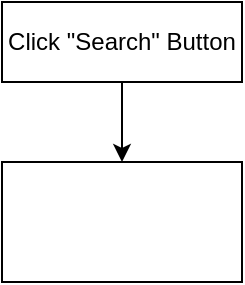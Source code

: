 <mxfile version="21.6.8" type="github">
  <diagram name="Page-1" id="zUeNjrl0LJf6a5AKmF9z">
    <mxGraphModel dx="1076" dy="932" grid="1" gridSize="10" guides="1" tooltips="1" connect="1" arrows="1" fold="1" page="1" pageScale="1" pageWidth="850" pageHeight="1100" math="0" shadow="0">
      <root>
        <mxCell id="0" />
        <mxCell id="1" parent="0" />
        <mxCell id="4XXsGi44gCrg5FCcSx8l-1" value="Click &quot;Search&quot; Button" style="rounded=0;whiteSpace=wrap;html=1;" parent="1" vertex="1">
          <mxGeometry x="40" y="40" width="120" height="40" as="geometry" />
        </mxCell>
        <mxCell id="4XXsGi44gCrg5FCcSx8l-2" value="" style="endArrow=classic;html=1;rounded=0;exitX=0.5;exitY=1;exitDx=0;exitDy=0;entryX=0.5;entryY=0;entryDx=0;entryDy=0;" parent="1" source="4XXsGi44gCrg5FCcSx8l-1" target="z8quFnnqgvauZxEcoYG4-1" edge="1">
          <mxGeometry width="50" height="50" relative="1" as="geometry">
            <mxPoint x="100" y="120" as="sourcePoint" />
            <mxPoint x="80" y="120" as="targetPoint" />
          </mxGeometry>
        </mxCell>
        <mxCell id="z8quFnnqgvauZxEcoYG4-1" value="" style="rounded=0;whiteSpace=wrap;html=1;" parent="1" vertex="1">
          <mxGeometry x="40" y="120" width="120" height="60" as="geometry" />
        </mxCell>
      </root>
    </mxGraphModel>
  </diagram>
</mxfile>

